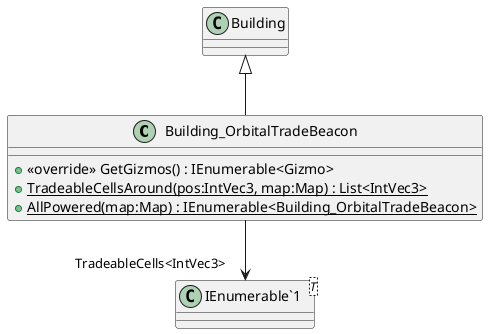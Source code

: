 @startuml
class Building_OrbitalTradeBeacon {
    + <<override>> GetGizmos() : IEnumerable<Gizmo>
    + {static} TradeableCellsAround(pos:IntVec3, map:Map) : List<IntVec3>
    + {static} AllPowered(map:Map) : IEnumerable<Building_OrbitalTradeBeacon>
}
class "IEnumerable`1"<T> {
}
Building <|-- Building_OrbitalTradeBeacon
Building_OrbitalTradeBeacon --> "TradeableCells<IntVec3>" "IEnumerable`1"
@enduml
